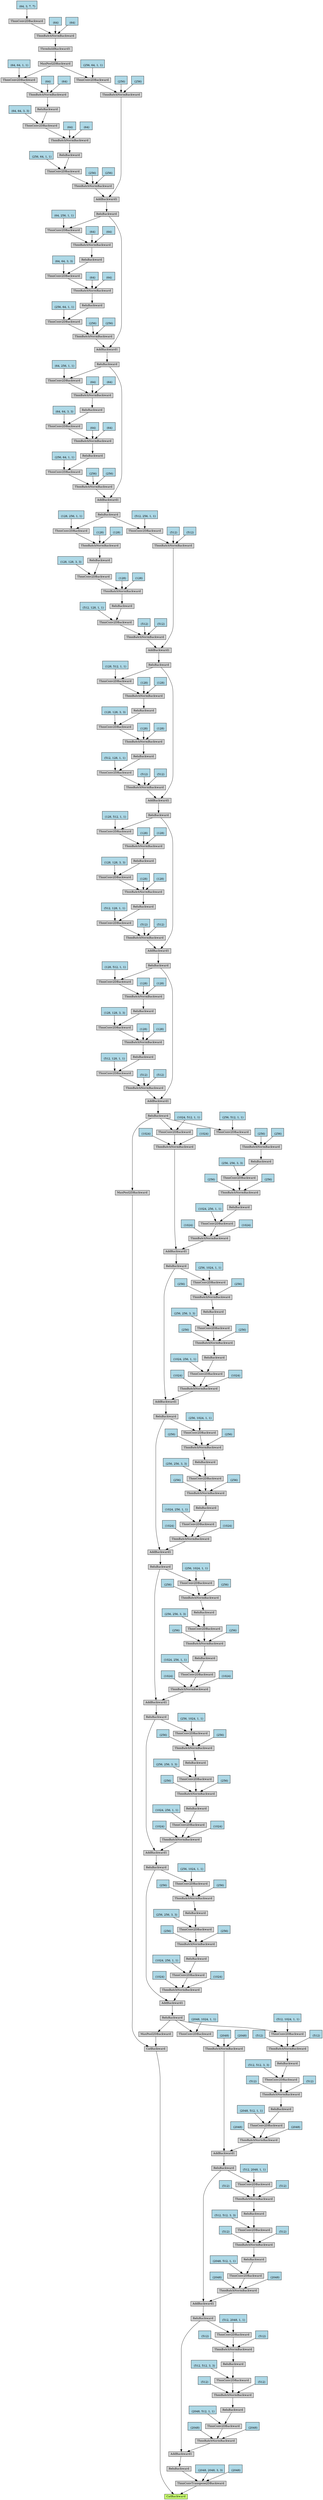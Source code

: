 digraph {
	graph [size="103.95,103.95"]
	node [align=left fontsize=12 height=0.2 ranksep=0.1 shape=box style=filled]
	1978079130456 [label=CatBackward fillcolor=darkolivegreen1]
	1978079130512 -> 1978079130456
	1978079130512 [label=CatBackward]
	1978079129952 -> 1978079130512
	1978079129952 [label=MaxPool2DBackward]
	1978079130176 -> 1978079129952
	1978079130176 [label=ReluBackward]
	1978079129840 -> 1978079130176
	1978079129840 [label=AddBackward1]
	1978079130008 -> 1978079129840
	1978079130008 [label=ThnnBatchNormBackward]
	1978079130120 -> 1978079130008
	1978079130120 [label=ThnnConv2DBackward]
	1978079130848 -> 1978079130120
	1978079130848 [label=ReluBackward]
	1978079131016 -> 1978079130848
	1978079131016 [label=ThnnBatchNormBackward]
	1978079131128 -> 1978079131016
	1978079131128 [label=ThnnConv2DBackward]
	1978079131352 -> 1978079131128
	1978079131352 [label=ReluBackward]
	1978079131520 -> 1978079131352
	1978079131520 [label=ThnnBatchNormBackward]
	1978079131632 -> 1978079131520
	1978079131632 [label=ThnnConv2DBackward]
	1978079130344 -> 1978079131632
	1978079130344 [label=ReluBackward]
	1978079131968 -> 1978079130344
	1978079131968 [label=AddBackward1]
	1978079132080 -> 1978079131968
	1978079132080 [label=ThnnBatchNormBackward]
	1978079132248 -> 1978079132080
	1978079132248 [label=ThnnConv2DBackward]
	1978079132472 -> 1978079132248
	1978079132472 [label=ReluBackward]
	1978079132640 -> 1978079132472
	1978079132640 [label=ThnnBatchNormBackward]
	1978079132752 -> 1978079132640
	1978079132752 [label=ThnnConv2DBackward]
	1978079132976 -> 1978079132752
	1978079132976 [label=ReluBackward]
	1978079133144 -> 1978079132976
	1978079133144 [label=ThnnBatchNormBackward]
	1978079133256 -> 1978079133144
	1978079133256 [label=ThnnConv2DBackward]
	1978079132136 -> 1978079133256
	1978079132136 [label=ReluBackward]
	1978079133592 -> 1978079132136
	1978079133592 [label=AddBackward1]
	1978079170632 -> 1978079133592
	1978079170632 [label=ThnnBatchNormBackward]
	1978079170800 -> 1978079170632
	1978079170800 [label=ThnnConv2DBackward]
	1978079171024 -> 1978079170800
	1978079171024 [label=ReluBackward]
	1978079171192 -> 1978079171024
	1978079171192 [label=ThnnBatchNormBackward]
	1978079171304 -> 1978079171192
	1978079171304 [label=ThnnConv2DBackward]
	1978079171528 -> 1978079171304
	1978079171528 [label=ReluBackward]
	1978079171696 -> 1978079171528
	1978079171696 [label=ThnnBatchNormBackward]
	1978079171808 -> 1978079171696
	1978079171808 [label=ThnnConv2DBackward]
	1978079170688 -> 1978079171808
	1978079170688 [label=ReluBackward]
	1978079172144 -> 1978079170688
	1978079172144 [label=AddBackward1]
	1978079172312 -> 1978079172144
	1978079172312 [label=ThnnBatchNormBackward]
	1978079172480 -> 1978079172312
	1978079172480 [label=ThnnConv2DBackward]
	1978079172704 -> 1978079172480
	1978079172704 [label=ReluBackward]
	1978079172872 -> 1978079172704
	1978079172872 [label=ThnnBatchNormBackward]
	1978079173040 -> 1978079172872
	1978079173040 [label=ThnnConv2DBackward]
	1978079173264 -> 1978079173040
	1978079173264 [label=ReluBackward]
	1978079173432 -> 1978079173264
	1978079173432 [label=ThnnBatchNormBackward]
	1978079173600 -> 1978079173432
	1978079173600 [label=ThnnConv2DBackward]
	1978079173824 -> 1978079173600
	1978079173824 [label=ReluBackward]
	1978079173992 -> 1978079173824
	1978079173992 [label=AddBackward1]
	1978079174160 -> 1978079173992
	1978079174160 [label=ThnnBatchNormBackward]
	1978079174328 -> 1978079174160
	1978079174328 [label=ThnnConv2DBackward]
	1978079174552 -> 1978079174328
	1978079174552 [label=ReluBackward]
	1978079182976 -> 1978079174552
	1978079182976 [label=ThnnBatchNormBackward]
	1978079183144 -> 1978079182976
	1978079183144 [label=ThnnConv2DBackward]
	1978079183368 -> 1978079183144
	1978079183368 [label=ReluBackward]
	1978079183536 -> 1978079183368
	1978079183536 [label=ThnnBatchNormBackward]
	1978079183704 -> 1978079183536
	1978079183704 [label=ThnnConv2DBackward]
	1978079174216 -> 1978079183704
	1978079174216 [label=ReluBackward]
	1978079184040 -> 1978079174216
	1978079184040 [label=AddBackward1]
	1978079184208 -> 1978079184040
	1978079184208 [label=ThnnBatchNormBackward]
	1978079184376 -> 1978079184208
	1978079184376 [label=ThnnConv2DBackward]
	1978079184600 -> 1978079184376
	1978079184600 [label=ReluBackward]
	1978079184768 -> 1978079184600
	1978079184768 [label=ThnnBatchNormBackward]
	1978079184936 -> 1978079184768
	1978079184936 [label=ThnnConv2DBackward]
	1978079185160 -> 1978079184936
	1978079185160 [label=ReluBackward]
	1978079185328 -> 1978079185160
	1978079185328 [label=ThnnBatchNormBackward]
	1978079185496 -> 1978079185328
	1978079185496 [label=ThnnConv2DBackward]
	1978079184264 -> 1978079185496
	1978079184264 [label=ReluBackward]
	1978079185832 -> 1978079184264
	1978079185832 [label=AddBackward1]
	1978079186000 -> 1978079185832
	1978079186000 [label=ThnnBatchNormBackward]
	1978079186168 -> 1978079186000
	1978079186168 [label=ThnnConv2DBackward]
	1978079186392 -> 1978079186168
	1978079186392 [label=ReluBackward]
	1978079186560 -> 1978079186392
	1978079186560 [label=ThnnBatchNormBackward]
	1978079186728 -> 1978079186560
	1978079186728 [label=ThnnConv2DBackward]
	1978079195208 -> 1978079186728
	1978079195208 [label=ReluBackward]
	1978079195376 -> 1978079195208
	1978079195376 [label=ThnnBatchNormBackward]
	1978079195544 -> 1978079195376
	1978079195544 [label=ThnnConv2DBackward]
	1978079195768 -> 1978079195544
	1978079195768 [label=MaxPool2DBackward]
	1978079195936 -> 1978079195768
	1978079195936 [label=ThresholdBackward1]
	1978079196104 -> 1978079195936
	1978079196104 [label=ThnnBatchNormBackward]
	1978079196272 -> 1978079196104
	1978079196272 [label=ThnnConv2DBackward]
	1978079196496 -> 1978079196272
	1978079196496 [label="
 (64, 3, 7, 7)" fillcolor=lightblue]
	1978079196328 -> 1978079196104
	1978079196328 [label="
 (64)" fillcolor=lightblue]
	1978079196384 -> 1978079196104
	1978079196384 [label="
 (64)" fillcolor=lightblue]
	1978079195824 -> 1978079195544
	1978079195824 [label="
 (64, 64, 1, 1)" fillcolor=lightblue]
	1978079195600 -> 1978079195376
	1978079195600 [label="
 (64)" fillcolor=lightblue]
	1978079195656 -> 1978079195376
	1978079195656 [label="
 (64)" fillcolor=lightblue]
	1978079195264 -> 1978079186728
	1978079195264 [label="
 (64, 64, 3, 3)" fillcolor=lightblue]
	1978079186784 -> 1978079186560
	1978079186784 [label="
 (64)" fillcolor=lightblue]
	1978079186840 -> 1978079186560
	1978079186840 [label="
 (64)" fillcolor=lightblue]
	1978079186448 -> 1978079186168
	1978079186448 [label="
 (256, 64, 1, 1)" fillcolor=lightblue]
	1978079186224 -> 1978079186000
	1978079186224 [label="
 (256)" fillcolor=lightblue]
	1978079186280 -> 1978079186000
	1978079186280 [label="
 (256)" fillcolor=lightblue]
	1978079186056 -> 1978079185832
	1978079186056 [label=ThnnBatchNormBackward]
	1978079186336 -> 1978079186056
	1978079186336 [label=ThnnConv2DBackward]
	1978079195768 -> 1978079186336
	1978079195320 -> 1978079186336
	1978079195320 [label="
 (256, 64, 1, 1)" fillcolor=lightblue]
	1978079186504 -> 1978079186056
	1978079186504 [label="
 (256)" fillcolor=lightblue]
	1978079186896 -> 1978079186056
	1978079186896 [label="
 (256)" fillcolor=lightblue]
	1978079185720 -> 1978079185496
	1978079185720 [label="
 (64, 256, 1, 1)" fillcolor=lightblue]
	1978079185552 -> 1978079185328
	1978079185552 [label="
 (64)" fillcolor=lightblue]
	1978079185608 -> 1978079185328
	1978079185608 [label="
 (64)" fillcolor=lightblue]
	1978079185216 -> 1978079184936
	1978079185216 [label="
 (64, 64, 3, 3)" fillcolor=lightblue]
	1978079184992 -> 1978079184768
	1978079184992 [label="
 (64)" fillcolor=lightblue]
	1978079185048 -> 1978079184768
	1978079185048 [label="
 (64)" fillcolor=lightblue]
	1978079184656 -> 1978079184376
	1978079184656 [label="
 (256, 64, 1, 1)" fillcolor=lightblue]
	1978079184432 -> 1978079184208
	1978079184432 [label="
 (256)" fillcolor=lightblue]
	1978079184488 -> 1978079184208
	1978079184488 [label="
 (256)" fillcolor=lightblue]
	1978079184264 -> 1978079184040
	1978079183928 -> 1978079183704
	1978079183928 [label="
 (64, 256, 1, 1)" fillcolor=lightblue]
	1978079183760 -> 1978079183536
	1978079183760 [label="
 (64)" fillcolor=lightblue]
	1978079183816 -> 1978079183536
	1978079183816 [label="
 (64)" fillcolor=lightblue]
	1978079183424 -> 1978079183144
	1978079183424 [label="
 (64, 64, 3, 3)" fillcolor=lightblue]
	1978079183200 -> 1978079182976
	1978079183200 [label="
 (64)" fillcolor=lightblue]
	1978079183256 -> 1978079182976
	1978079183256 [label="
 (64)" fillcolor=lightblue]
	1978079174608 -> 1978079174328
	1978079174608 [label="
 (256, 64, 1, 1)" fillcolor=lightblue]
	1978079174384 -> 1978079174160
	1978079174384 [label="
 (256)" fillcolor=lightblue]
	1978079174440 -> 1978079174160
	1978079174440 [label="
 (256)" fillcolor=lightblue]
	1978079174216 -> 1978079173992
	1978079173880 -> 1978079173600
	1978079173880 [label="
 (128, 256, 1, 1)" fillcolor=lightblue]
	1978079173656 -> 1978079173432
	1978079173656 [label="
 (128)" fillcolor=lightblue]
	1978079173712 -> 1978079173432
	1978079173712 [label="
 (128)" fillcolor=lightblue]
	1978079173320 -> 1978079173040
	1978079173320 [label="
 (128, 128, 3, 3)" fillcolor=lightblue]
	1978079173096 -> 1978079172872
	1978079173096 [label="
 (128)" fillcolor=lightblue]
	1978079173152 -> 1978079172872
	1978079173152 [label="
 (128)" fillcolor=lightblue]
	1978079172760 -> 1978079172480
	1978079172760 [label="
 (512, 128, 1, 1)" fillcolor=lightblue]
	1978079172536 -> 1978079172312
	1978079172536 [label="
 (512)" fillcolor=lightblue]
	1978079172592 -> 1978079172312
	1978079172592 [label="
 (512)" fillcolor=lightblue]
	1978079172368 -> 1978079172144
	1978079172368 [label=ThnnBatchNormBackward]
	1978079172648 -> 1978079172368
	1978079172648 [label=ThnnConv2DBackward]
	1978079173824 -> 1978079172648
	1978079172928 -> 1978079172648
	1978079172928 [label="
 (512, 256, 1, 1)" fillcolor=lightblue]
	1978079172816 -> 1978079172368
	1978079172816 [label="
 (512)" fillcolor=lightblue]
	1978079173208 -> 1978079172368
	1978079173208 [label="
 (512)" fillcolor=lightblue]
	1978079172032 -> 1978079171808
	1978079172032 [label="
 (128, 512, 1, 1)" fillcolor=lightblue]
	1978079171864 -> 1978079171696
	1978079171864 [label="
 (128)" fillcolor=lightblue]
	1978079171920 -> 1978079171696
	1978079171920 [label="
 (128)" fillcolor=lightblue]
	1978079171584 -> 1978079171304
	1978079171584 [label="
 (128, 128, 3, 3)" fillcolor=lightblue]
	1978079171360 -> 1978079171192
	1978079171360 [label="
 (128)" fillcolor=lightblue]
	1978079171416 -> 1978079171192
	1978079171416 [label="
 (128)" fillcolor=lightblue]
	1978079171080 -> 1978079170800
	1978079171080 [label="
 (512, 128, 1, 1)" fillcolor=lightblue]
	1978079170856 -> 1978079170632
	1978079170856 [label="
 (512)" fillcolor=lightblue]
	1978079170912 -> 1978079170632
	1978079170912 [label="
 (512)" fillcolor=lightblue]
	1978079170688 -> 1978079133592
	1978079133480 -> 1978079133256
	1978079133480 [label="
 (128, 512, 1, 1)" fillcolor=lightblue]
	1978079133312 -> 1978079133144
	1978079133312 [label="
 (128)" fillcolor=lightblue]
	1978079133368 -> 1978079133144
	1978079133368 [label="
 (128)" fillcolor=lightblue]
	1978079133032 -> 1978079132752
	1978079133032 [label="
 (128, 128, 3, 3)" fillcolor=lightblue]
	1978079132808 -> 1978079132640
	1978079132808 [label="
 (128)" fillcolor=lightblue]
	1978079132864 -> 1978079132640
	1978079132864 [label="
 (128)" fillcolor=lightblue]
	1978079132528 -> 1978079132248
	1978079132528 [label="
 (512, 128, 1, 1)" fillcolor=lightblue]
	1978079132304 -> 1978079132080
	1978079132304 [label="
 (512)" fillcolor=lightblue]
	1978079132360 -> 1978079132080
	1978079132360 [label="
 (512)" fillcolor=lightblue]
	1978079132136 -> 1978079131968
	1978079131856 -> 1978079131632
	1978079131856 [label="
 (128, 512, 1, 1)" fillcolor=lightblue]
	1978079131688 -> 1978079131520
	1978079131688 [label="
 (128)" fillcolor=lightblue]
	1978079131744 -> 1978079131520
	1978079131744 [label="
 (128)" fillcolor=lightblue]
	1978079131408 -> 1978079131128
	1978079131408 [label="
 (128, 128, 3, 3)" fillcolor=lightblue]
	1978079131184 -> 1978079131016
	1978079131184 [label="
 (128)" fillcolor=lightblue]
	1978079131240 -> 1978079131016
	1978079131240 [label="
 (128)" fillcolor=lightblue]
	1978079130904 -> 1978079130120
	1978079130904 [label="
 (512, 128, 1, 1)" fillcolor=lightblue]
	1978079130680 -> 1978079130008
	1978079130680 [label="
 (512)" fillcolor=lightblue]
	1978079130736 -> 1978079130008
	1978079130736 [label="
 (512)" fillcolor=lightblue]
	1978079130344 -> 1978079129840
	1978079130064 -> 1978079130512
	1978079130064 [label=MaxPool2DBackward]
	1978079130288 -> 1978079130064
	1978079130288 [label=ReluBackward]
	1978079130400 -> 1978079130288
	1978079130400 [label=AddBackward1]
	1978079130960 -> 1978079130400
	1978079130960 [label=ThnnBatchNormBackward]
	1978079131072 -> 1978079130960
	1978079131072 [label=ThnnConv2DBackward]
	1978079132192 -> 1978079131072
	1978079132192 [label=ReluBackward]
	1978079132584 -> 1978079132192
	1978079132584 [label=ThnnBatchNormBackward]
	1978079133088 -> 1978079132584
	1978079133088 [label=ThnnConv2DBackward]
	1978079133200 -> 1978079133088
	1978079133200 [label=ReluBackward]
	1978079170968 -> 1978079133200
	1978079170968 [label=ThnnBatchNormBackward]
	1978079171472 -> 1978079170968
	1978079171472 [label=ThnnConv2DBackward]
	1978079131296 -> 1978079171472
	1978079131296 [label=ReluBackward]
	1978079172424 -> 1978079131296
	1978079172424 [label=AddBackward1]
	1978079172200 -> 1978079172424
	1978079172200 [label=ThnnBatchNormBackward]
	1978079174272 -> 1978079172200
	1978079174272 [label=ThnnConv2DBackward]
	1978079182920 -> 1978079174272
	1978079182920 [label=ReluBackward]
	1978079183032 -> 1978079182920
	1978079183032 [label=ThnnBatchNormBackward]
	1978079183984 -> 1978079183032
	1978079183984 [label=ThnnConv2DBackward]
	1978079184096 -> 1978079183984
	1978079184096 [label=ReluBackward]
	1978079185272 -> 1978079184096
	1978079185272 [label=ThnnBatchNormBackward]
	1978079185664 -> 1978079185272
	1978079185664 [label=ThnnConv2DBackward]
	1978079173768 -> 1978079185664
	1978079173768 [label=ReluBackward]
	1978079195712 -> 1978079173768
	1978079195712 [label=AddBackward1]
	1978079196160 -> 1978079195712
	1978079196160 [label=ThnnBatchNormBackward]
	1978079195992 -> 1978079196160
	1978079195992 [label=ThnnConv2DBackward]
	1978079196720 -> 1978079195992
	1978079196720 [label=ReluBackward]
	1978079196888 -> 1978079196720
	1978079196888 [label=ThnnBatchNormBackward]
	1978079197000 -> 1978079196888
	1978079197000 [label=ThnnConv2DBackward]
	1978079197224 -> 1978079197000
	1978079197224 [label=ReluBackward]
	1978079197392 -> 1978079197224
	1978079197392 [label=ThnnBatchNormBackward]
	1978079197504 -> 1978079197392
	1978079197504 [label=ThnnConv2DBackward]
	1978079195880 -> 1978079197504
	1978079195880 [label=ReluBackward]
	1978079197840 -> 1978079195880
	1978079197840 [label=AddBackward1]
	1978079197952 -> 1978079197840
	1978079197952 [label=ThnnBatchNormBackward]
	1978079198120 -> 1978079197952
	1978079198120 [label=ThnnConv2DBackward]
	1978079198344 -> 1978079198120
	1978079198344 [label=ReluBackward]
	1978079198512 -> 1978079198344
	1978079198512 [label=ThnnBatchNormBackward]
	1978079198624 -> 1978079198512
	1978079198624 [label=ThnnConv2DBackward]
	1978079198848 -> 1978079198624
	1978079198848 [label=ReluBackward]
	1978079199016 -> 1978079198848
	1978079199016 [label=ThnnBatchNormBackward]
	1978079199128 -> 1978079199016
	1978079199128 [label=ThnnConv2DBackward]
	1978079198008 -> 1978079199128
	1978079198008 [label=ReluBackward]
	1978079224104 -> 1978079198008
	1978079224104 [label=AddBackward1]
	1978079224216 -> 1978079224104
	1978079224216 [label=ThnnBatchNormBackward]
	1978079224384 -> 1978079224216
	1978079224384 [label=ThnnConv2DBackward]
	1978079224608 -> 1978079224384
	1978079224608 [label=ReluBackward]
	1978079224776 -> 1978079224608
	1978079224776 [label=ThnnBatchNormBackward]
	1978079224888 -> 1978079224776
	1978079224888 [label=ThnnConv2DBackward]
	1978079225112 -> 1978079224888
	1978079225112 [label=ReluBackward]
	1978079225280 -> 1978079225112
	1978079225280 [label=ThnnBatchNormBackward]
	1978079225392 -> 1978079225280
	1978079225392 [label=ThnnConv2DBackward]
	1978079224272 -> 1978079225392
	1978079224272 [label=ReluBackward]
	1978079225728 -> 1978079224272
	1978079225728 [label=AddBackward1]
	1978079225840 -> 1978079225728
	1978079225840 [label=ThnnBatchNormBackward]
	1978079226008 -> 1978079225840
	1978079226008 [label=ThnnConv2DBackward]
	1978079226232 -> 1978079226008
	1978079226232 [label=ReluBackward]
	1978079226400 -> 1978079226232
	1978079226400 [label=ThnnBatchNormBackward]
	1978079226512 -> 1978079226400
	1978079226512 [label=ThnnConv2DBackward]
	1978079226736 -> 1978079226512
	1978079226736 [label=ReluBackward]
	1978079226904 -> 1978079226736
	1978079226904 [label=ThnnBatchNormBackward]
	1978079227016 -> 1978079226904
	1978079227016 [label=ThnnConv2DBackward]
	1978079130176 -> 1978079227016
	1978079227240 -> 1978079227016
	1978079227240 [label="
 (256, 512, 1, 1)" fillcolor=lightblue]
	1978079227072 -> 1978079226904
	1978079227072 [label="
 (256)" fillcolor=lightblue]
	1978079227128 -> 1978079226904
	1978079227128 [label="
 (256)" fillcolor=lightblue]
	1978079226792 -> 1978079226512
	1978079226792 [label="
 (256, 256, 3, 3)" fillcolor=lightblue]
	1978079226568 -> 1978079226400
	1978079226568 [label="
 (256)" fillcolor=lightblue]
	1978079226624 -> 1978079226400
	1978079226624 [label="
 (256)" fillcolor=lightblue]
	1978079226288 -> 1978079226008
	1978079226288 [label="
 (1024, 256, 1, 1)" fillcolor=lightblue]
	1978079226064 -> 1978079225840
	1978079226064 [label="
 (1024)" fillcolor=lightblue]
	1978079226120 -> 1978079225840
	1978079226120 [label="
 (1024)" fillcolor=lightblue]
	1978079225896 -> 1978079225728
	1978079225896 [label=ThnnBatchNormBackward]
	1978079226176 -> 1978079225896
	1978079226176 [label=ThnnConv2DBackward]
	1978079130176 -> 1978079226176
	1978079226456 -> 1978079226176
	1978079226456 [label="
 (1024, 512, 1, 1)" fillcolor=lightblue]
	1978079226344 -> 1978079225896
	1978079226344 [label="
 (1024)" fillcolor=lightblue]
	1978079226680 -> 1978079225896
	1978079226680 [label="
 (1024)" fillcolor=lightblue]
	1978079225616 -> 1978079225392
	1978079225616 [label="
 (256, 1024, 1, 1)" fillcolor=lightblue]
	1978079225448 -> 1978079225280
	1978079225448 [label="
 (256)" fillcolor=lightblue]
	1978079225504 -> 1978079225280
	1978079225504 [label="
 (256)" fillcolor=lightblue]
	1978079225168 -> 1978079224888
	1978079225168 [label="
 (256, 256, 3, 3)" fillcolor=lightblue]
	1978079224944 -> 1978079224776
	1978079224944 [label="
 (256)" fillcolor=lightblue]
	1978079225000 -> 1978079224776
	1978079225000 [label="
 (256)" fillcolor=lightblue]
	1978079224664 -> 1978079224384
	1978079224664 [label="
 (1024, 256, 1, 1)" fillcolor=lightblue]
	1978079224440 -> 1978079224216
	1978079224440 [label="
 (1024)" fillcolor=lightblue]
	1978079224496 -> 1978079224216
	1978079224496 [label="
 (1024)" fillcolor=lightblue]
	1978079224272 -> 1978079224104
	1978079223992 -> 1978079199128
	1978079223992 [label="
 (256, 1024, 1, 1)" fillcolor=lightblue]
	1978079199184 -> 1978079199016
	1978079199184 [label="
 (256)" fillcolor=lightblue]
	1978079223880 -> 1978079199016
	1978079223880 [label="
 (256)" fillcolor=lightblue]
	1978079198904 -> 1978079198624
	1978079198904 [label="
 (256, 256, 3, 3)" fillcolor=lightblue]
	1978079198680 -> 1978079198512
	1978079198680 [label="
 (256)" fillcolor=lightblue]
	1978079198736 -> 1978079198512
	1978079198736 [label="
 (256)" fillcolor=lightblue]
	1978079198400 -> 1978079198120
	1978079198400 [label="
 (1024, 256, 1, 1)" fillcolor=lightblue]
	1978079198176 -> 1978079197952
	1978079198176 [label="
 (1024)" fillcolor=lightblue]
	1978079198232 -> 1978079197952
	1978079198232 [label="
 (1024)" fillcolor=lightblue]
	1978079198008 -> 1978079197840
	1978079197728 -> 1978079197504
	1978079197728 [label="
 (256, 1024, 1, 1)" fillcolor=lightblue]
	1978079197560 -> 1978079197392
	1978079197560 [label="
 (256)" fillcolor=lightblue]
	1978079197616 -> 1978079197392
	1978079197616 [label="
 (256)" fillcolor=lightblue]
	1978079197280 -> 1978079197000
	1978079197280 [label="
 (256, 256, 3, 3)" fillcolor=lightblue]
	1978079197056 -> 1978079196888
	1978079197056 [label="
 (256)" fillcolor=lightblue]
	1978079197112 -> 1978079196888
	1978079197112 [label="
 (256)" fillcolor=lightblue]
	1978079196776 -> 1978079195992
	1978079196776 [label="
 (1024, 256, 1, 1)" fillcolor=lightblue]
	1978079196552 -> 1978079196160
	1978079196552 [label="
 (1024)" fillcolor=lightblue]
	1978079196664 -> 1978079196160
	1978079196664 [label="
 (1024)" fillcolor=lightblue]
	1978079195880 -> 1978079195712
	1978079186616 -> 1978079185664
	1978079186616 [label="
 (256, 1024, 1, 1)" fillcolor=lightblue]
	1978079185776 -> 1978079185272
	1978079185776 [label="
 (256)" fillcolor=lightblue]
	1978079185384 -> 1978079185272
	1978079185384 [label="
 (256)" fillcolor=lightblue]
	1978079184712 -> 1978079183984
	1978079184712 [label="
 (256, 256, 3, 3)" fillcolor=lightblue]
	1978079183592 -> 1978079183032
	1978079183592 [label="
 (256)" fillcolor=lightblue]
	1978079184320 -> 1978079183032
	1978079184320 [label="
 (256)" fillcolor=lightblue]
	1978079183312 -> 1978079174272
	1978079183312 [label="
 (1024, 256, 1, 1)" fillcolor=lightblue]
	1978079173936 -> 1978079172200
	1978079173936 [label="
 (1024)" fillcolor=lightblue]
	1978079174496 -> 1978079172200
	1978079174496 [label="
 (1024)" fillcolor=lightblue]
	1978079173768 -> 1978079172424
	1978079172088 -> 1978079171472
	1978079172088 [label="
 (256, 1024, 1, 1)" fillcolor=lightblue]
	1978079171640 -> 1978079170968
	1978079171640 [label="
 (256)" fillcolor=lightblue]
	1978079171248 -> 1978079170968
	1978079171248 [label="
 (256)" fillcolor=lightblue]
	1978079133648 -> 1978079133088
	1978079133648 [label="
 (256, 256, 3, 3)" fillcolor=lightblue]
	1978079132696 -> 1978079132584
	1978079132696 [label="
 (256)" fillcolor=lightblue]
	1978079133424 -> 1978079132584
	1978079133424 [label="
 (256)" fillcolor=lightblue]
	1978079132416 -> 1978079131072
	1978079132416 [label="
 (1024, 256, 1, 1)" fillcolor=lightblue]
	1978079131800 -> 1978079130960
	1978079131800 [label="
 (1024)" fillcolor=lightblue]
	1978079131912 -> 1978079130960
	1978079131912 [label="
 (1024)" fillcolor=lightblue]
	1978079131296 -> 1978079130400
	1978079130568 -> 1978079130456
	1978079130568 [label=ThnnConvTranspose2DBackward]
	1978079130232 -> 1978079130568
	1978079130232 [label=ReluBackward]
	1978079131576 -> 1978079130232
	1978079131576 [label=AddBackward1]
	1978079133536 -> 1978079131576
	1978079133536 [label=ThnnBatchNormBackward]
	1978079171976 -> 1978079133536
	1978079171976 [label=ThnnConv2DBackward]
	1978079174048 -> 1978079171976
	1978079174048 [label=ReluBackward]
	1978079184544 -> 1978079174048
	1978079184544 [label=ThnnBatchNormBackward]
	1978079183872 -> 1978079184544
	1978079183872 [label=ThnnConv2DBackward]
	1978079196440 -> 1978079183872
	1978079196440 [label=ReluBackward]
	1978079196832 -> 1978079196440
	1978079196832 [label=ThnnBatchNormBackward]
	1978079197336 -> 1978079196832
	1978079197336 [label=ThnnConv2DBackward]
	1978079132920 -> 1978079197336
	1978079132920 [label=ReluBackward]
	1978079198288 -> 1978079132920
	1978079198288 [label=AddBackward1]
	1978079198456 -> 1978079198288
	1978079198456 [label=ThnnBatchNormBackward]
	1978079198568 -> 1978079198456
	1978079198568 [label=ThnnConv2DBackward]
	1978079224328 -> 1978079198568
	1978079224328 [label=ReluBackward]
	1978079224720 -> 1978079224328
	1978079224720 [label=ThnnBatchNormBackward]
	1978079225224 -> 1978079224720
	1978079225224 [label=ThnnConv2DBackward]
	1978079225336 -> 1978079225224
	1978079225336 [label=ReluBackward]
	1978079225784 -> 1978079225336
	1978079225784 [label=ThnnBatchNormBackward]
	1978079226960 -> 1978079225784
	1978079226960 [label=ThnnConv2DBackward]
	1978079198792 -> 1978079226960
	1978079198792 [label=ReluBackward]
	1978079227576 -> 1978079198792
	1978079227576 [label=AddBackward1]
	1978079227688 -> 1978079227576
	1978079227688 [label=ThnnBatchNormBackward]
	1978079227856 -> 1978079227688
	1978079227856 [label=ThnnConv2DBackward]
	1978079252720 -> 1978079227856
	1978079252720 [label=ReluBackward]
	1978079252888 -> 1978079252720
	1978079252888 [label=ThnnBatchNormBackward]
	1978079253000 -> 1978079252888
	1978079253000 [label=ThnnConv2DBackward]
	1978079253224 -> 1978079253000
	1978079253224 [label=ReluBackward]
	1978079253392 -> 1978079253224
	1978079253392 [label=ThnnBatchNormBackward]
	1978079253504 -> 1978079253392
	1978079253504 [label=ThnnConv2DBackward]
	1978079130288 -> 1978079253504
	1978079253728 -> 1978079253504
	1978079253728 [label="
 (512, 1024, 1, 1)" fillcolor=lightblue]
	1978079253560 -> 1978079253392
	1978079253560 [label="
 (512)" fillcolor=lightblue]
	1978079253616 -> 1978079253392
	1978079253616 [label="
 (512)" fillcolor=lightblue]
	1978079253280 -> 1978079253000
	1978079253280 [label="
 (512, 512, 3, 3)" fillcolor=lightblue]
	1978079253056 -> 1978079252888
	1978079253056 [label="
 (512)" fillcolor=lightblue]
	1978079253112 -> 1978079252888
	1978079253112 [label="
 (512)" fillcolor=lightblue]
	1978079252776 -> 1978079227856
	1978079252776 [label="
 (2048, 512, 1, 1)" fillcolor=lightblue]
	1978079252552 -> 1978079227688
	1978079252552 [label="
 (2048)" fillcolor=lightblue]
	1978079252608 -> 1978079227688
	1978079252608 [label="
 (2048)" fillcolor=lightblue]
	1978079227744 -> 1978079227576
	1978079227744 [label=ThnnBatchNormBackward]
	1978079252664 -> 1978079227744
	1978079252664 [label=ThnnConv2DBackward]
	1978079130288 -> 1978079252664
	1978079252944 -> 1978079252664
	1978079252944 [label="
 (2048, 1024, 1, 1)" fillcolor=lightblue]
	1978079252832 -> 1978079227744
	1978079252832 [label="
 (2048)" fillcolor=lightblue]
	1978079253168 -> 1978079227744
	1978079253168 [label="
 (2048)" fillcolor=lightblue]
	1978079227352 -> 1978079226960
	1978079227352 [label="
 (512, 2048, 1, 1)" fillcolor=lightblue]
	1978079227408 -> 1978079225784
	1978079227408 [label="
 (512)" fillcolor=lightblue]
	1978079227296 -> 1978079225784
	1978079227296 [label="
 (512)" fillcolor=lightblue]
	1978079225952 -> 1978079225224
	1978079225952 [label="
 (512, 512, 3, 3)" fillcolor=lightblue]
	1978079224832 -> 1978079224720
	1978079224832 [label="
 (512)" fillcolor=lightblue]
	1978079225560 -> 1978079224720
	1978079225560 [label="
 (512)" fillcolor=lightblue]
	1978079224552 -> 1978079198568
	1978079224552 [label="
 (2048, 512, 1, 1)" fillcolor=lightblue]
	1978079199072 -> 1978079198456
	1978079199072 [label="
 (2048)" fillcolor=lightblue]
	1978079223936 -> 1978079198456
	1978079223936 [label="
 (2048)" fillcolor=lightblue]
	1978079198792 -> 1978079198288
	1978079197448 -> 1978079197336
	1978079197448 [label="
 (512, 2048, 1, 1)" fillcolor=lightblue]
	1978079196944 -> 1978079196832
	1978079196944 [label="
 (512)" fillcolor=lightblue]
	1978079197672 -> 1978079196832
	1978079197672 [label="
 (512)" fillcolor=lightblue]
	1978079196608 -> 1978079183872
	1978079196608 [label="
 (512, 512, 3, 3)" fillcolor=lightblue]
	1978079186112 -> 1978079184544
	1978079186112 [label="
 (512)" fillcolor=lightblue]
	1978079185888 -> 1978079184544
	1978079185888 [label="
 (512)" fillcolor=lightblue]
	1978079173376 -> 1978079171976
	1978079173376 [label="
 (2048, 512, 1, 1)" fillcolor=lightblue]
	1978079171752 -> 1978079133536
	1978079171752 [label="
 (2048)" fillcolor=lightblue]
	1978079171136 -> 1978079133536
	1978079171136 [label="
 (2048)" fillcolor=lightblue]
	1978079132920 -> 1978079131576
	1978079129896 -> 1978079130568
	1978079129896 [label="
 (2048, 2048, 3, 3)" fillcolor=lightblue]
	1978079130792 -> 1978079130568
	1978079130792 [label="
 (2048)" fillcolor=lightblue]
}
